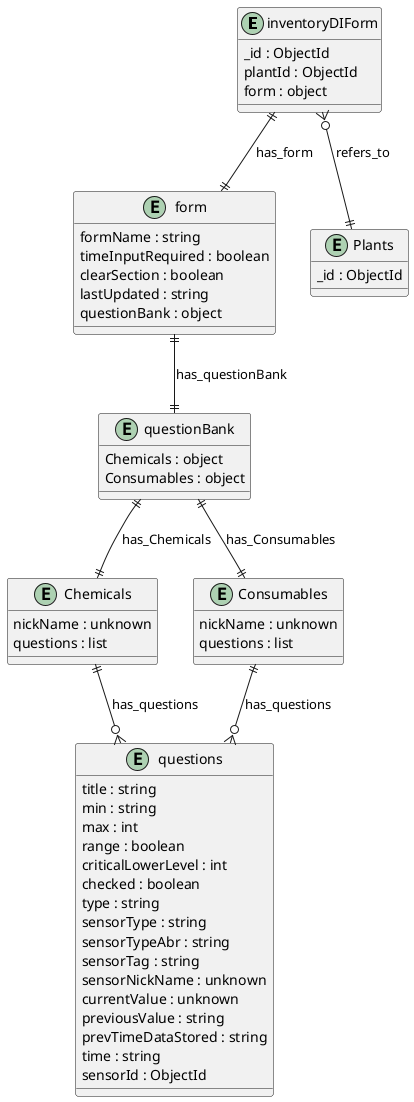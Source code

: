 @startuml inventoryDIForm_Diagram

entity "inventoryDIForm" as inventoryDIForm {
  _id : ObjectId
  plantId : ObjectId
  form : object
}

entity "form" as form {
  formName : string
  timeInputRequired : boolean
  clearSection : boolean
  lastUpdated : string
  questionBank : object
}

entity "questionBank" as questionBank {
  Chemicals : object
  Consumables : object
}

entity "Chemicals" as Chemicals {
  nickName : unknown
  questions : list
}

entity "questions" as questions {
  title : string
  min : string
  max : int
  range : boolean
  criticalLowerLevel : int
  checked : boolean
  type : string
  sensorType : string
  sensorTypeAbr : string
  sensorTag : string
  sensorNickName : unknown
  currentValue : unknown
  previousValue : string
  prevTimeDataStored : string
  time : string
  sensorId : ObjectId
}

entity "Consumables" as Consumables {
  nickName : unknown
  questions : list
}


' Shared Plant entity
entity "Plants" as Plants {
  _id : ObjectId
}

' Relationships
inventoryDIForm }o--|| Plants : refers_to
inventoryDIForm ||--|| form : has_form
form ||--|| questionBank : has_questionBank
questionBank ||--|| Chemicals : has_Chemicals
Chemicals ||--o{ questions : has_questions
questionBank ||--|| Consumables : has_Consumables
Consumables ||--o{ questions : has_questions
@enduml